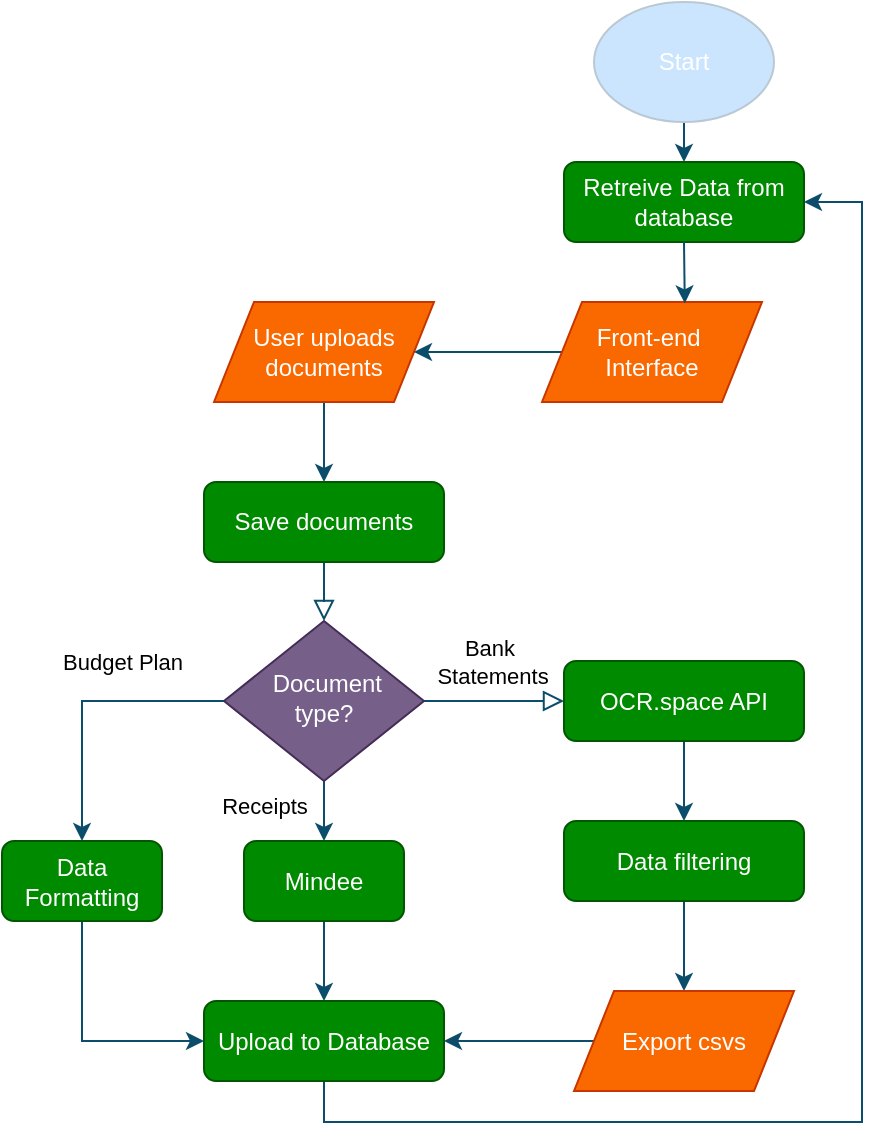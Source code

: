 <mxfile version="26.2.14">
  <diagram id="C5RBs43oDa-KdzZeNtuy" name="Page-1">
    <mxGraphModel dx="996" dy="593" grid="0" gridSize="10" guides="1" tooltips="1" connect="1" arrows="1" fold="1" page="1" pageScale="1" pageWidth="827" pageHeight="1169" background="light-dark(#FFFFFF,#FFFFFF)" math="0" shadow="0">
      <root>
        <mxCell id="WIyWlLk6GJQsqaUBKTNV-0" />
        <mxCell id="WIyWlLk6GJQsqaUBKTNV-1" parent="WIyWlLk6GJQsqaUBKTNV-0" />
        <mxCell id="WIyWlLk6GJQsqaUBKTNV-2" value="" style="rounded=0;html=1;jettySize=auto;orthogonalLoop=1;fontSize=11;endArrow=block;endFill=0;endSize=8;strokeWidth=1;shadow=0;labelBackgroundColor=none;edgeStyle=orthogonalEdgeStyle;strokeColor=#0B4D6A;fontColor=light-dark(#FFFFFF,#FFFFFF);" parent="WIyWlLk6GJQsqaUBKTNV-1" source="WIyWlLk6GJQsqaUBKTNV-3" target="WIyWlLk6GJQsqaUBKTNV-6" edge="1">
          <mxGeometry relative="1" as="geometry" />
        </mxCell>
        <mxCell id="WIyWlLk6GJQsqaUBKTNV-3" value="Save documents" style="rounded=1;whiteSpace=wrap;html=1;fontSize=12;glass=0;strokeWidth=1;shadow=0;labelBackgroundColor=none;fillColor=#008a00;strokeColor=#005700;fontColor=light-dark(#FFFFFF,#FFFFFF);" parent="WIyWlLk6GJQsqaUBKTNV-1" vertex="1">
          <mxGeometry x="121" y="280" width="120" height="40" as="geometry" />
        </mxCell>
        <mxCell id="WIyWlLk6GJQsqaUBKTNV-5" value="Bank&amp;nbsp;&lt;div&gt;Statements&lt;/div&gt;" style="edgeStyle=orthogonalEdgeStyle;rounded=0;html=1;jettySize=auto;orthogonalLoop=1;fontSize=11;endArrow=block;endFill=0;endSize=8;strokeWidth=1;shadow=0;labelBackgroundColor=none;strokeColor=#0B4D6A;fontColor=light-dark(#000000,#000000);" parent="WIyWlLk6GJQsqaUBKTNV-1" source="WIyWlLk6GJQsqaUBKTNV-6" target="WIyWlLk6GJQsqaUBKTNV-7" edge="1">
          <mxGeometry x="-0.038" y="20" relative="1" as="geometry">
            <mxPoint as="offset" />
          </mxGeometry>
        </mxCell>
        <mxCell id="_4H9zCoZYmA3ha7WxSan-7" value="Receipts" style="edgeStyle=orthogonalEdgeStyle;rounded=0;orthogonalLoop=1;jettySize=auto;html=1;exitX=0.5;exitY=1;exitDx=0;exitDy=0;entryX=0.5;entryY=0;entryDx=0;entryDy=0;labelBackgroundColor=none;strokeColor=#0B4D6A;fontColor=light-dark(#000000,#000000);" edge="1" parent="WIyWlLk6GJQsqaUBKTNV-1" source="WIyWlLk6GJQsqaUBKTNV-6" target="_4H9zCoZYmA3ha7WxSan-6">
          <mxGeometry x="-0.2" y="-30" relative="1" as="geometry">
            <mxPoint as="offset" />
          </mxGeometry>
        </mxCell>
        <mxCell id="_4H9zCoZYmA3ha7WxSan-24" style="edgeStyle=orthogonalEdgeStyle;rounded=0;orthogonalLoop=1;jettySize=auto;html=1;exitX=0;exitY=0.5;exitDx=0;exitDy=0;entryX=0.5;entryY=0;entryDx=0;entryDy=0;labelBackgroundColor=none;strokeColor=#0B4D6A;fontColor=light-dark(#FFFFFF,#FFFFFF);" edge="1" parent="WIyWlLk6GJQsqaUBKTNV-1" source="WIyWlLk6GJQsqaUBKTNV-6" target="_4H9zCoZYmA3ha7WxSan-22">
          <mxGeometry relative="1" as="geometry" />
        </mxCell>
        <mxCell id="_4H9zCoZYmA3ha7WxSan-25" value="Budget Plan" style="edgeLabel;html=1;align=center;verticalAlign=middle;resizable=0;points=[];labelBackgroundColor=none;fontColor=light-dark(#000000,#000000);" vertex="1" connectable="0" parent="_4H9zCoZYmA3ha7WxSan-24">
          <mxGeometry x="0.335" relative="1" as="geometry">
            <mxPoint x="20" y="-43" as="offset" />
          </mxGeometry>
        </mxCell>
        <mxCell id="WIyWlLk6GJQsqaUBKTNV-6" value="&amp;nbsp;Document type?" style="rhombus;whiteSpace=wrap;html=1;shadow=0;fontFamily=Helvetica;fontSize=12;align=center;strokeWidth=1;spacing=6;spacingTop=-4;labelBackgroundColor=none;fillColor=#76608a;strokeColor=#432D57;fontColor=light-dark(#FFFFFF,#FFFFFF);" parent="WIyWlLk6GJQsqaUBKTNV-1" vertex="1">
          <mxGeometry x="131" y="349.5" width="100" height="80" as="geometry" />
        </mxCell>
        <mxCell id="_4H9zCoZYmA3ha7WxSan-5" style="edgeStyle=orthogonalEdgeStyle;rounded=0;orthogonalLoop=1;jettySize=auto;html=1;exitX=0.5;exitY=1;exitDx=0;exitDy=0;labelBackgroundColor=none;strokeColor=#0B4D6A;fontColor=light-dark(#FFFFFF,#FFFFFF);" edge="1" parent="WIyWlLk6GJQsqaUBKTNV-1" source="WIyWlLk6GJQsqaUBKTNV-7" target="_4H9zCoZYmA3ha7WxSan-4">
          <mxGeometry relative="1" as="geometry">
            <Array as="points">
              <mxPoint x="361" y="439.5" />
              <mxPoint x="361" y="439.5" />
            </Array>
          </mxGeometry>
        </mxCell>
        <mxCell id="WIyWlLk6GJQsqaUBKTNV-7" value="OCR.space API" style="rounded=1;whiteSpace=wrap;html=1;fontSize=12;glass=0;strokeWidth=1;shadow=0;labelBackgroundColor=none;fillColor=#008a00;strokeColor=#005700;fontColor=light-dark(#FFFFFF,#FFFFFF);" parent="WIyWlLk6GJQsqaUBKTNV-1" vertex="1">
          <mxGeometry x="301" y="369.5" width="120" height="40" as="geometry" />
        </mxCell>
        <mxCell id="_4H9zCoZYmA3ha7WxSan-38" style="edgeStyle=orthogonalEdgeStyle;rounded=0;orthogonalLoop=1;jettySize=auto;html=1;exitX=0.5;exitY=1;exitDx=0;exitDy=0;entryX=0.5;entryY=0;entryDx=0;entryDy=0;labelBackgroundColor=none;strokeColor=#0B4D6A;fontColor=light-dark(#FFFFFF,#FFFFFF);" edge="1" parent="WIyWlLk6GJQsqaUBKTNV-1" source="_4H9zCoZYmA3ha7WxSan-0" target="_4H9zCoZYmA3ha7WxSan-31">
          <mxGeometry relative="1" as="geometry" />
        </mxCell>
        <mxCell id="_4H9zCoZYmA3ha7WxSan-0" value="Start" style="ellipse;whiteSpace=wrap;html=1;labelBackgroundColor=none;fillColor=light-dark(#CCE5FF,#15417E);strokeColor=#BAC8D3;fontColor=light-dark(#FFFFFF,#FFFFFF);" vertex="1" parent="WIyWlLk6GJQsqaUBKTNV-1">
          <mxGeometry x="316" y="40" width="90" height="60" as="geometry" />
        </mxCell>
        <mxCell id="_4H9zCoZYmA3ha7WxSan-3" style="edgeStyle=orthogonalEdgeStyle;rounded=0;orthogonalLoop=1;jettySize=auto;html=1;exitX=0.5;exitY=1;exitDx=0;exitDy=0;entryX=0.5;entryY=0;entryDx=0;entryDy=0;labelBackgroundColor=none;strokeColor=#0B4D6A;fontColor=light-dark(#FFFFFF,#FFFFFF);" edge="1" parent="WIyWlLk6GJQsqaUBKTNV-1" source="_4H9zCoZYmA3ha7WxSan-1" target="WIyWlLk6GJQsqaUBKTNV-3">
          <mxGeometry relative="1" as="geometry" />
        </mxCell>
        <mxCell id="_4H9zCoZYmA3ha7WxSan-1" value="User uploads documents" style="shape=parallelogram;perimeter=parallelogramPerimeter;whiteSpace=wrap;html=1;fixedSize=1;labelBackgroundColor=none;fillColor=#fa6800;strokeColor=#C73500;fontColor=light-dark(#FFFFFF,#FFFFFF);" vertex="1" parent="WIyWlLk6GJQsqaUBKTNV-1">
          <mxGeometry x="126" y="190" width="110" height="50" as="geometry" />
        </mxCell>
        <mxCell id="_4H9zCoZYmA3ha7WxSan-10" style="edgeStyle=orthogonalEdgeStyle;rounded=0;orthogonalLoop=1;jettySize=auto;html=1;exitX=0.5;exitY=1;exitDx=0;exitDy=0;entryX=0.5;entryY=0;entryDx=0;entryDy=0;labelBackgroundColor=none;strokeColor=#0B4D6A;fontColor=light-dark(#FFFFFF,#FFFFFF);" edge="1" parent="WIyWlLk6GJQsqaUBKTNV-1" source="_4H9zCoZYmA3ha7WxSan-4" target="_4H9zCoZYmA3ha7WxSan-9">
          <mxGeometry relative="1" as="geometry" />
        </mxCell>
        <mxCell id="_4H9zCoZYmA3ha7WxSan-4" value="Data filtering" style="rounded=1;whiteSpace=wrap;html=1;fontSize=12;glass=0;strokeWidth=1;shadow=0;labelBackgroundColor=none;fillColor=#008a00;strokeColor=#005700;fontColor=light-dark(#FFFFFF,#FFFFFF);" vertex="1" parent="WIyWlLk6GJQsqaUBKTNV-1">
          <mxGeometry x="301" y="449.5" width="120" height="40" as="geometry" />
        </mxCell>
        <mxCell id="_4H9zCoZYmA3ha7WxSan-12" style="edgeStyle=orthogonalEdgeStyle;rounded=0;orthogonalLoop=1;jettySize=auto;html=1;exitX=0.5;exitY=1;exitDx=0;exitDy=0;entryX=0.5;entryY=0;entryDx=0;entryDy=0;labelBackgroundColor=none;strokeColor=#0B4D6A;fontColor=light-dark(#FFFFFF,#FFFFFF);" edge="1" parent="WIyWlLk6GJQsqaUBKTNV-1" source="_4H9zCoZYmA3ha7WxSan-6" target="_4H9zCoZYmA3ha7WxSan-11">
          <mxGeometry relative="1" as="geometry" />
        </mxCell>
        <mxCell id="_4H9zCoZYmA3ha7WxSan-6" value="Mindee" style="rounded=1;whiteSpace=wrap;html=1;fontSize=12;glass=0;strokeWidth=1;shadow=0;labelBackgroundColor=none;fillColor=#008a00;strokeColor=#005700;fontColor=light-dark(#FFFFFF,#FFFFFF);" vertex="1" parent="WIyWlLk6GJQsqaUBKTNV-1">
          <mxGeometry x="141" y="459.5" width="80" height="40" as="geometry" />
        </mxCell>
        <mxCell id="_4H9zCoZYmA3ha7WxSan-13" style="edgeStyle=orthogonalEdgeStyle;rounded=0;orthogonalLoop=1;jettySize=auto;html=1;exitX=0;exitY=0.5;exitDx=0;exitDy=0;entryX=1;entryY=0.5;entryDx=0;entryDy=0;labelBackgroundColor=none;strokeColor=#0B4D6A;fontColor=light-dark(#FFFFFF,#FFFFFF);" edge="1" parent="WIyWlLk6GJQsqaUBKTNV-1" source="_4H9zCoZYmA3ha7WxSan-9" target="_4H9zCoZYmA3ha7WxSan-11">
          <mxGeometry relative="1" as="geometry" />
        </mxCell>
        <mxCell id="_4H9zCoZYmA3ha7WxSan-9" value="Export csvs" style="shape=parallelogram;perimeter=parallelogramPerimeter;whiteSpace=wrap;html=1;fixedSize=1;labelBackgroundColor=none;fillColor=#fa6800;strokeColor=#C73500;fontColor=light-dark(#FFFFFF,#FFFFFF);" vertex="1" parent="WIyWlLk6GJQsqaUBKTNV-1">
          <mxGeometry x="306" y="534.5" width="110" height="50" as="geometry" />
        </mxCell>
        <mxCell id="_4H9zCoZYmA3ha7WxSan-42" style="edgeStyle=orthogonalEdgeStyle;rounded=0;orthogonalLoop=1;jettySize=auto;html=1;exitX=0.5;exitY=1;exitDx=0;exitDy=0;entryX=1;entryY=0.5;entryDx=0;entryDy=0;labelBackgroundColor=none;strokeColor=#0B4D6A;fontColor=light-dark(#FFFFFF,#FFFFFF);" edge="1" parent="WIyWlLk6GJQsqaUBKTNV-1" source="_4H9zCoZYmA3ha7WxSan-11" target="_4H9zCoZYmA3ha7WxSan-31">
          <mxGeometry relative="1" as="geometry">
            <Array as="points">
              <mxPoint x="181" y="600" />
              <mxPoint x="450" y="600" />
              <mxPoint x="450" y="140" />
            </Array>
          </mxGeometry>
        </mxCell>
        <mxCell id="_4H9zCoZYmA3ha7WxSan-11" value="Upload to Database" style="rounded=1;whiteSpace=wrap;html=1;fontSize=12;glass=0;strokeWidth=1;shadow=0;labelBackgroundColor=none;fillColor=#008a00;strokeColor=#005700;fontColor=light-dark(#FFFFFF,#FFFFFF);" vertex="1" parent="WIyWlLk6GJQsqaUBKTNV-1">
          <mxGeometry x="121" y="539.5" width="120" height="40" as="geometry" />
        </mxCell>
        <mxCell id="_4H9zCoZYmA3ha7WxSan-26" style="edgeStyle=orthogonalEdgeStyle;rounded=0;orthogonalLoop=1;jettySize=auto;html=1;exitX=0.5;exitY=1;exitDx=0;exitDy=0;entryX=0;entryY=0.5;entryDx=0;entryDy=0;labelBackgroundColor=none;strokeColor=#0B4D6A;fontColor=light-dark(#FFFFFF,#FFFFFF);" edge="1" parent="WIyWlLk6GJQsqaUBKTNV-1" source="_4H9zCoZYmA3ha7WxSan-22" target="_4H9zCoZYmA3ha7WxSan-11">
          <mxGeometry relative="1" as="geometry" />
        </mxCell>
        <mxCell id="_4H9zCoZYmA3ha7WxSan-22" value="Data Formatting" style="rounded=1;whiteSpace=wrap;html=1;fontSize=12;glass=0;strokeWidth=1;shadow=0;labelBackgroundColor=none;fillColor=#008a00;strokeColor=#005700;fontColor=light-dark(#FFFFFF,#FFFFFF);" vertex="1" parent="WIyWlLk6GJQsqaUBKTNV-1">
          <mxGeometry x="20" y="459.5" width="80" height="40" as="geometry" />
        </mxCell>
        <mxCell id="_4H9zCoZYmA3ha7WxSan-40" style="edgeStyle=orthogonalEdgeStyle;rounded=0;orthogonalLoop=1;jettySize=auto;html=1;exitX=0;exitY=0.5;exitDx=0;exitDy=0;entryX=1;entryY=0.5;entryDx=0;entryDy=0;labelBackgroundColor=none;strokeColor=#0B4D6A;fontColor=light-dark(#FFFFFF,#FFFFFF);" edge="1" parent="WIyWlLk6GJQsqaUBKTNV-1" source="_4H9zCoZYmA3ha7WxSan-27" target="_4H9zCoZYmA3ha7WxSan-1">
          <mxGeometry relative="1" as="geometry" />
        </mxCell>
        <mxCell id="_4H9zCoZYmA3ha7WxSan-27" value="Front-end&amp;nbsp;&lt;div&gt;Interface&lt;/div&gt;" style="shape=parallelogram;perimeter=parallelogramPerimeter;whiteSpace=wrap;html=1;fixedSize=1;labelBackgroundColor=none;fillColor=#fa6800;fontColor=light-dark(#FFFFFF,#FFFFFF);strokeColor=#C73500;" vertex="1" parent="WIyWlLk6GJQsqaUBKTNV-1">
          <mxGeometry x="290" y="190" width="110" height="50" as="geometry" />
        </mxCell>
        <mxCell id="_4H9zCoZYmA3ha7WxSan-31" value="Retreive Data from database" style="rounded=1;whiteSpace=wrap;html=1;fontSize=12;glass=0;strokeWidth=1;shadow=0;labelBackgroundColor=none;fillColor=#008a00;strokeColor=#005700;fontColor=#ffffff;" vertex="1" parent="WIyWlLk6GJQsqaUBKTNV-1">
          <mxGeometry x="301" y="120" width="120" height="40" as="geometry" />
        </mxCell>
        <mxCell id="_4H9zCoZYmA3ha7WxSan-44" style="edgeStyle=orthogonalEdgeStyle;rounded=0;orthogonalLoop=1;jettySize=auto;html=1;exitX=0.5;exitY=1;exitDx=0;exitDy=0;entryX=0.649;entryY=0.014;entryDx=0;entryDy=0;entryPerimeter=0;labelBackgroundColor=none;strokeColor=#0B4D6A;fontColor=light-dark(#FFFFFF,#FFFFFF);" edge="1" parent="WIyWlLk6GJQsqaUBKTNV-1" source="_4H9zCoZYmA3ha7WxSan-31" target="_4H9zCoZYmA3ha7WxSan-27">
          <mxGeometry relative="1" as="geometry" />
        </mxCell>
      </root>
    </mxGraphModel>
  </diagram>
</mxfile>
